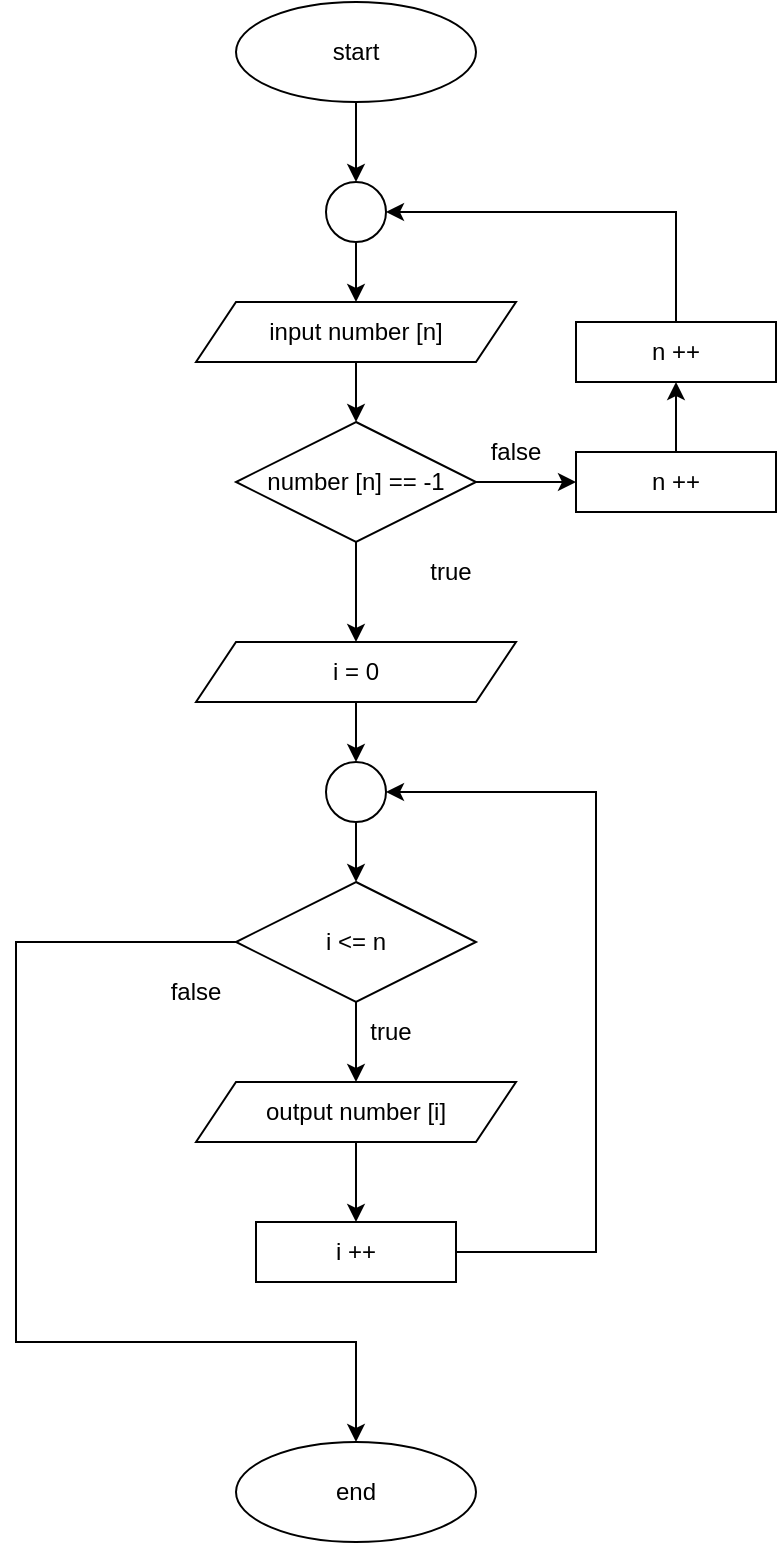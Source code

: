 <mxfile version="25.0.3">
  <diagram name="Page-1" id="XDT1twoj6L6g_JOkAFLK">
    <mxGraphModel dx="1500" dy="746" grid="1" gridSize="10" guides="1" tooltips="1" connect="1" arrows="1" fold="1" page="1" pageScale="1" pageWidth="827" pageHeight="1169" math="0" shadow="0">
      <root>
        <mxCell id="0" />
        <mxCell id="1" parent="0" />
        <mxCell id="8pGT0hEWMvTkUOdcCUde-9" value="" style="edgeStyle=orthogonalEdgeStyle;rounded=0;orthogonalLoop=1;jettySize=auto;html=1;" edge="1" parent="1" source="8pGT0hEWMvTkUOdcCUde-2" target="8pGT0hEWMvTkUOdcCUde-7">
          <mxGeometry relative="1" as="geometry" />
        </mxCell>
        <mxCell id="8pGT0hEWMvTkUOdcCUde-2" value="start" style="ellipse;whiteSpace=wrap;html=1;" vertex="1" parent="1">
          <mxGeometry x="360" y="50" width="120" height="50" as="geometry" />
        </mxCell>
        <mxCell id="8pGT0hEWMvTkUOdcCUde-10" value="" style="edgeStyle=orthogonalEdgeStyle;rounded=0;orthogonalLoop=1;jettySize=auto;html=1;" edge="1" parent="1" source="8pGT0hEWMvTkUOdcCUde-7">
          <mxGeometry relative="1" as="geometry">
            <mxPoint x="420" y="200" as="targetPoint" />
          </mxGeometry>
        </mxCell>
        <mxCell id="8pGT0hEWMvTkUOdcCUde-7" value="" style="ellipse;whiteSpace=wrap;html=1;aspect=fixed;" vertex="1" parent="1">
          <mxGeometry x="405" y="140" width="30" height="30" as="geometry" />
        </mxCell>
        <mxCell id="8pGT0hEWMvTkUOdcCUde-13" value="" style="edgeStyle=orthogonalEdgeStyle;rounded=0;orthogonalLoop=1;jettySize=auto;html=1;" edge="1" parent="1" source="8pGT0hEWMvTkUOdcCUde-11" target="8pGT0hEWMvTkUOdcCUde-12">
          <mxGeometry relative="1" as="geometry" />
        </mxCell>
        <mxCell id="8pGT0hEWMvTkUOdcCUde-11" value="input number [n]" style="shape=parallelogram;perimeter=parallelogramPerimeter;whiteSpace=wrap;html=1;fixedSize=1;" vertex="1" parent="1">
          <mxGeometry x="340" y="200" width="160" height="30" as="geometry" />
        </mxCell>
        <mxCell id="8pGT0hEWMvTkUOdcCUde-15" value="" style="edgeStyle=orthogonalEdgeStyle;rounded=0;orthogonalLoop=1;jettySize=auto;html=1;" edge="1" parent="1" source="8pGT0hEWMvTkUOdcCUde-12" target="8pGT0hEWMvTkUOdcCUde-14">
          <mxGeometry relative="1" as="geometry" />
        </mxCell>
        <mxCell id="8pGT0hEWMvTkUOdcCUde-35" style="edgeStyle=orthogonalEdgeStyle;rounded=0;orthogonalLoop=1;jettySize=auto;html=1;exitX=0.5;exitY=1;exitDx=0;exitDy=0;entryX=0.5;entryY=0;entryDx=0;entryDy=0;" edge="1" parent="1" source="8pGT0hEWMvTkUOdcCUde-12" target="8pGT0hEWMvTkUOdcCUde-34">
          <mxGeometry relative="1" as="geometry" />
        </mxCell>
        <mxCell id="8pGT0hEWMvTkUOdcCUde-12" value="number [n] == -1" style="rhombus;whiteSpace=wrap;html=1;" vertex="1" parent="1">
          <mxGeometry x="360" y="260" width="120" height="60" as="geometry" />
        </mxCell>
        <mxCell id="8pGT0hEWMvTkUOdcCUde-22" value="" style="edgeStyle=orthogonalEdgeStyle;rounded=0;orthogonalLoop=1;jettySize=auto;html=1;" edge="1" parent="1" source="8pGT0hEWMvTkUOdcCUde-14" target="8pGT0hEWMvTkUOdcCUde-21">
          <mxGeometry relative="1" as="geometry" />
        </mxCell>
        <mxCell id="8pGT0hEWMvTkUOdcCUde-14" value="n ++" style="rounded=0;whiteSpace=wrap;html=1;" vertex="1" parent="1">
          <mxGeometry x="530" y="275" width="100" height="30" as="geometry" />
        </mxCell>
        <mxCell id="8pGT0hEWMvTkUOdcCUde-17" value="true" style="text;html=1;align=center;verticalAlign=middle;whiteSpace=wrap;rounded=0;" vertex="1" parent="1">
          <mxGeometry x="435" y="320" width="65" height="30" as="geometry" />
        </mxCell>
        <mxCell id="8pGT0hEWMvTkUOdcCUde-18" value="false" style="text;html=1;align=center;verticalAlign=middle;whiteSpace=wrap;rounded=0;" vertex="1" parent="1">
          <mxGeometry x="470" y="260" width="60" height="30" as="geometry" />
        </mxCell>
        <mxCell id="8pGT0hEWMvTkUOdcCUde-23" style="edgeStyle=orthogonalEdgeStyle;rounded=0;orthogonalLoop=1;jettySize=auto;html=1;exitX=0.5;exitY=0;exitDx=0;exitDy=0;entryX=1;entryY=0.5;entryDx=0;entryDy=0;" edge="1" parent="1" source="8pGT0hEWMvTkUOdcCUde-21" target="8pGT0hEWMvTkUOdcCUde-7">
          <mxGeometry relative="1" as="geometry" />
        </mxCell>
        <mxCell id="8pGT0hEWMvTkUOdcCUde-21" value="n ++" style="rounded=0;whiteSpace=wrap;html=1;" vertex="1" parent="1">
          <mxGeometry x="530" y="210" width="100" height="30" as="geometry" />
        </mxCell>
        <mxCell id="8pGT0hEWMvTkUOdcCUde-39" value="" style="edgeStyle=orthogonalEdgeStyle;rounded=0;orthogonalLoop=1;jettySize=auto;html=1;" edge="1" parent="1" source="8pGT0hEWMvTkUOdcCUde-28">
          <mxGeometry relative="1" as="geometry">
            <mxPoint x="420" y="590" as="targetPoint" />
          </mxGeometry>
        </mxCell>
        <mxCell id="8pGT0hEWMvTkUOdcCUde-47" style="edgeStyle=orthogonalEdgeStyle;rounded=0;orthogonalLoop=1;jettySize=auto;html=1;exitX=0;exitY=0.5;exitDx=0;exitDy=0;" edge="1" parent="1" source="8pGT0hEWMvTkUOdcCUde-28" target="8pGT0hEWMvTkUOdcCUde-45">
          <mxGeometry relative="1" as="geometry">
            <Array as="points">
              <mxPoint x="250" y="520" />
              <mxPoint x="250" y="720" />
              <mxPoint x="420" y="720" />
            </Array>
          </mxGeometry>
        </mxCell>
        <mxCell id="8pGT0hEWMvTkUOdcCUde-28" value="i &amp;lt;= n" style="rhombus;whiteSpace=wrap;html=1;" vertex="1" parent="1">
          <mxGeometry x="360" y="490" width="120" height="60" as="geometry" />
        </mxCell>
        <mxCell id="8pGT0hEWMvTkUOdcCUde-38" value="" style="edgeStyle=orthogonalEdgeStyle;rounded=0;orthogonalLoop=1;jettySize=auto;html=1;" edge="1" parent="1" source="8pGT0hEWMvTkUOdcCUde-30" target="8pGT0hEWMvTkUOdcCUde-28">
          <mxGeometry relative="1" as="geometry" />
        </mxCell>
        <mxCell id="8pGT0hEWMvTkUOdcCUde-30" value="" style="ellipse;whiteSpace=wrap;html=1;aspect=fixed;" vertex="1" parent="1">
          <mxGeometry x="405" y="430" width="30" height="30" as="geometry" />
        </mxCell>
        <mxCell id="8pGT0hEWMvTkUOdcCUde-37" value="" style="edgeStyle=orthogonalEdgeStyle;rounded=0;orthogonalLoop=1;jettySize=auto;html=1;" edge="1" parent="1" source="8pGT0hEWMvTkUOdcCUde-34" target="8pGT0hEWMvTkUOdcCUde-30">
          <mxGeometry relative="1" as="geometry" />
        </mxCell>
        <mxCell id="8pGT0hEWMvTkUOdcCUde-34" value="i = 0" style="shape=parallelogram;perimeter=parallelogramPerimeter;whiteSpace=wrap;html=1;fixedSize=1;" vertex="1" parent="1">
          <mxGeometry x="340" y="370" width="160" height="30" as="geometry" />
        </mxCell>
        <mxCell id="8pGT0hEWMvTkUOdcCUde-42" value="" style="edgeStyle=orthogonalEdgeStyle;rounded=0;orthogonalLoop=1;jettySize=auto;html=1;" edge="1" parent="1" source="8pGT0hEWMvTkUOdcCUde-40" target="8pGT0hEWMvTkUOdcCUde-41">
          <mxGeometry relative="1" as="geometry" />
        </mxCell>
        <mxCell id="8pGT0hEWMvTkUOdcCUde-40" value="output number [i]" style="shape=parallelogram;perimeter=parallelogramPerimeter;whiteSpace=wrap;html=1;fixedSize=1;" vertex="1" parent="1">
          <mxGeometry x="340" y="590" width="160" height="30" as="geometry" />
        </mxCell>
        <mxCell id="8pGT0hEWMvTkUOdcCUde-43" style="edgeStyle=orthogonalEdgeStyle;rounded=0;orthogonalLoop=1;jettySize=auto;html=1;exitX=1;exitY=0.5;exitDx=0;exitDy=0;entryX=1;entryY=0.5;entryDx=0;entryDy=0;" edge="1" parent="1" source="8pGT0hEWMvTkUOdcCUde-41" target="8pGT0hEWMvTkUOdcCUde-30">
          <mxGeometry relative="1" as="geometry">
            <Array as="points">
              <mxPoint x="540" y="675" />
              <mxPoint x="540" y="445" />
            </Array>
          </mxGeometry>
        </mxCell>
        <mxCell id="8pGT0hEWMvTkUOdcCUde-41" value="i ++" style="rounded=0;whiteSpace=wrap;html=1;" vertex="1" parent="1">
          <mxGeometry x="370" y="660" width="100" height="30" as="geometry" />
        </mxCell>
        <mxCell id="8pGT0hEWMvTkUOdcCUde-44" value="true" style="text;html=1;align=center;verticalAlign=middle;whiteSpace=wrap;rounded=0;" vertex="1" parent="1">
          <mxGeometry x="405" y="550" width="65" height="30" as="geometry" />
        </mxCell>
        <mxCell id="8pGT0hEWMvTkUOdcCUde-45" value="end" style="ellipse;whiteSpace=wrap;html=1;" vertex="1" parent="1">
          <mxGeometry x="360" y="770" width="120" height="50" as="geometry" />
        </mxCell>
        <mxCell id="8pGT0hEWMvTkUOdcCUde-46" value="false" style="text;html=1;align=center;verticalAlign=middle;whiteSpace=wrap;rounded=0;" vertex="1" parent="1">
          <mxGeometry x="310" y="530" width="60" height="30" as="geometry" />
        </mxCell>
      </root>
    </mxGraphModel>
  </diagram>
</mxfile>
